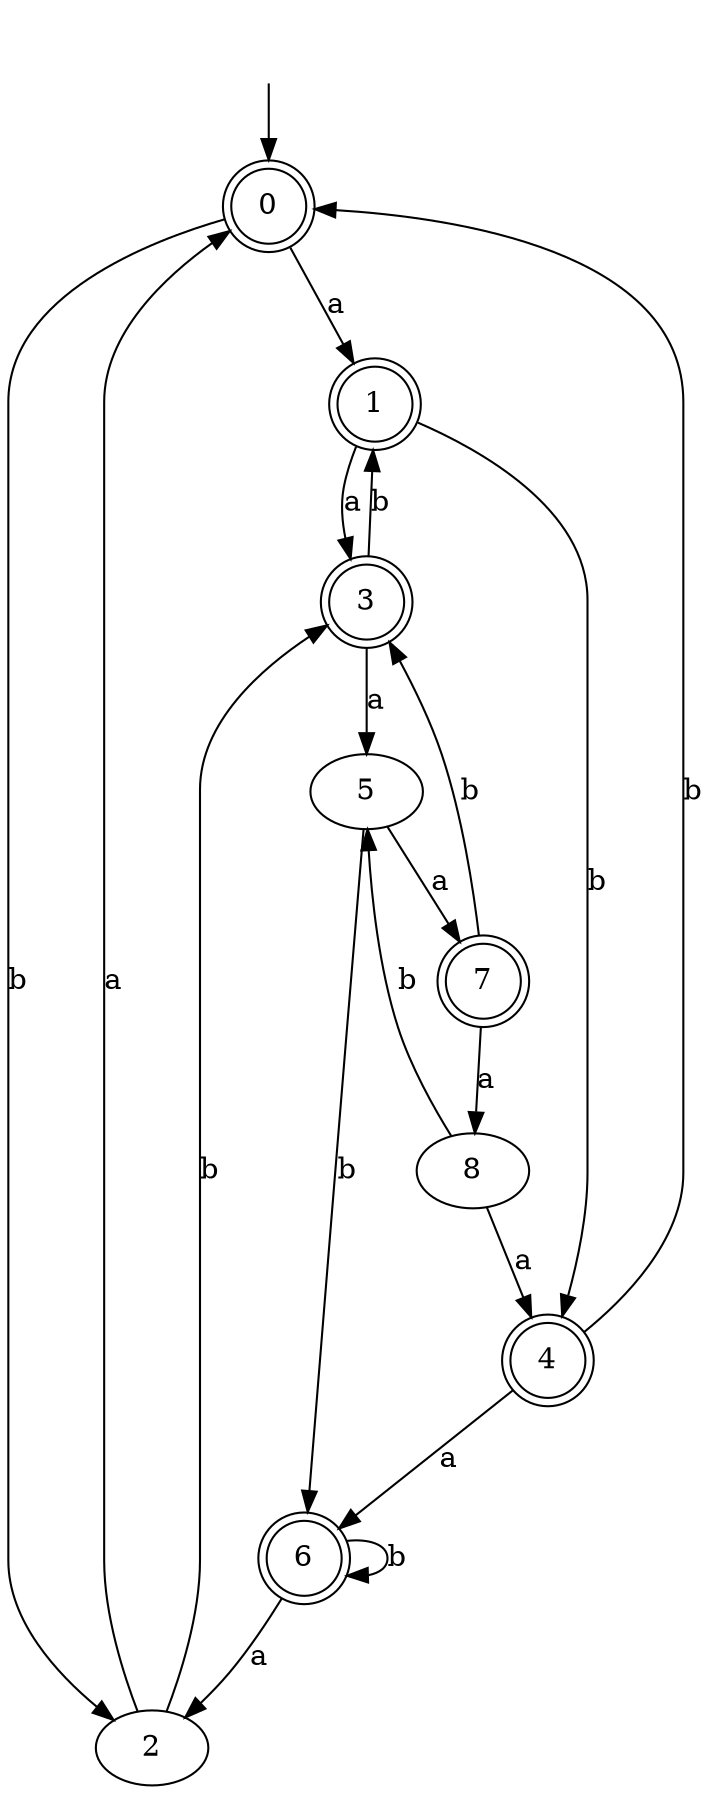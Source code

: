digraph RandomDFA {
  __start0 [label="", shape=none];
  __start0 -> 0 [label=""];
  0 [shape=circle] [shape=doublecircle]
  0 -> 1 [label="a"]
  0 -> 2 [label="b"]
  1 [shape=doublecircle]
  1 -> 3 [label="a"]
  1 -> 4 [label="b"]
  2
  2 -> 0 [label="a"]
  2 -> 3 [label="b"]
  3 [shape=doublecircle]
  3 -> 5 [label="a"]
  3 -> 1 [label="b"]
  4 [shape=doublecircle]
  4 -> 6 [label="a"]
  4 -> 0 [label="b"]
  5
  5 -> 7 [label="a"]
  5 -> 6 [label="b"]
  6 [shape=doublecircle]
  6 -> 2 [label="a"]
  6 -> 6 [label="b"]
  7 [shape=doublecircle]
  7 -> 8 [label="a"]
  7 -> 3 [label="b"]
  8
  8 -> 4 [label="a"]
  8 -> 5 [label="b"]
}
